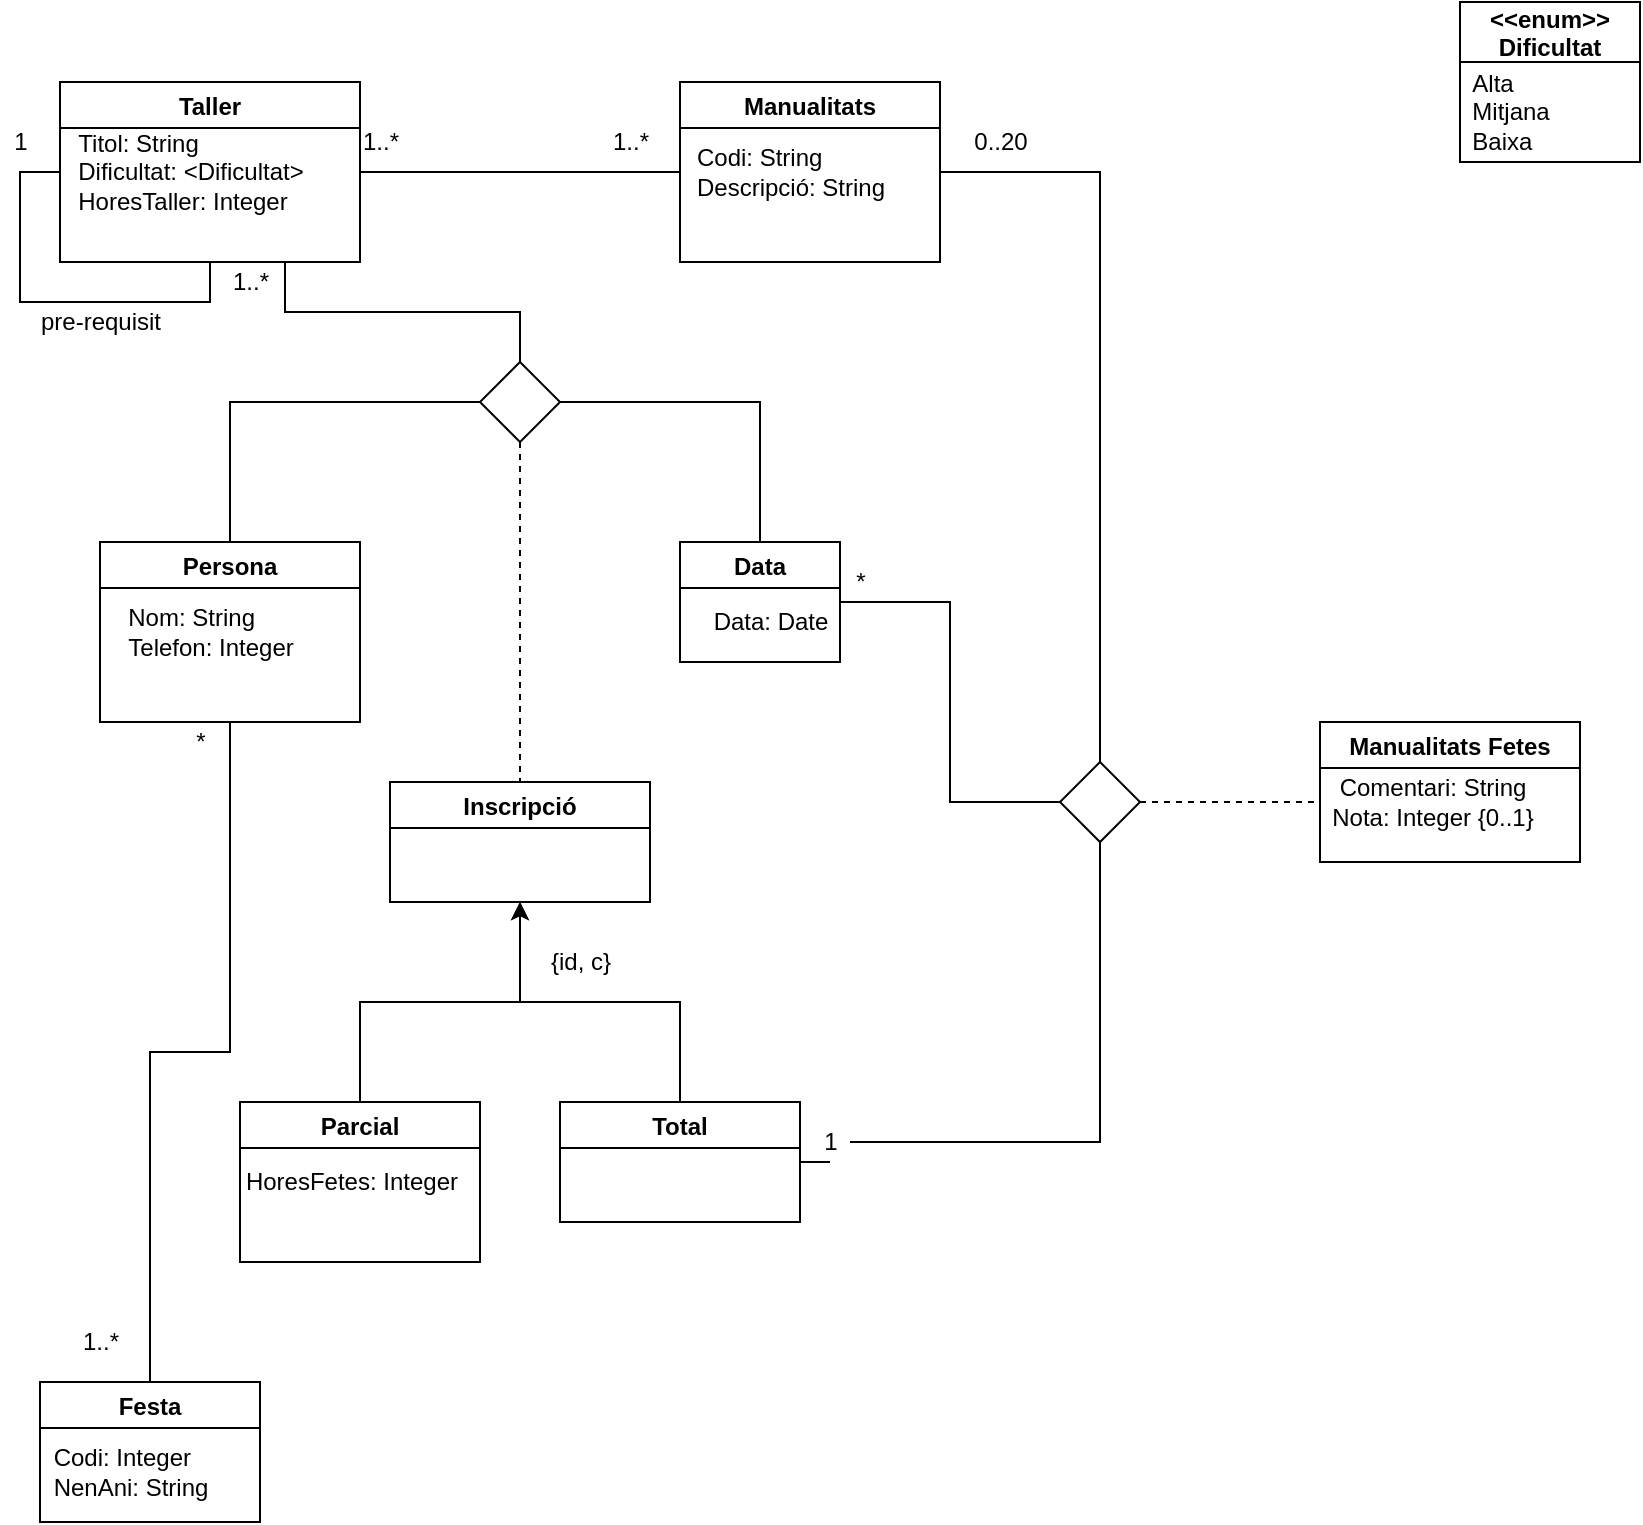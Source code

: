 <mxfile version="17.1.3" type="device"><diagram id="_mbOX_uGCoqwyL11r7Kk" name="Page-1"><mxGraphModel dx="1422" dy="697" grid="1" gridSize="10" guides="1" tooltips="1" connect="1" arrows="1" fold="1" page="1" pageScale="1" pageWidth="850" pageHeight="1100" math="0" shadow="0"><root><mxCell id="0"/><mxCell id="1" parent="0"/><mxCell id="IzhN_ehb92Aic0ySnkAh-12" style="edgeStyle=orthogonalEdgeStyle;rounded=0;orthogonalLoop=1;jettySize=auto;html=1;exitX=1;exitY=0.5;exitDx=0;exitDy=0;entryX=0;entryY=0.5;entryDx=0;entryDy=0;endArrow=none;endFill=0;" parent="1" source="IzhN_ehb92Aic0ySnkAh-1" target="IzhN_ehb92Aic0ySnkAh-5" edge="1"><mxGeometry relative="1" as="geometry"/></mxCell><mxCell id="IzhN_ehb92Aic0ySnkAh-25" style="edgeStyle=orthogonalEdgeStyle;rounded=0;orthogonalLoop=1;jettySize=auto;html=1;exitX=0.75;exitY=1;exitDx=0;exitDy=0;entryX=0.5;entryY=0;entryDx=0;entryDy=0;startArrow=none;startFill=0;endArrow=none;endFill=0;" parent="1" source="IzhN_ehb92Aic0ySnkAh-1" target="IzhN_ehb92Aic0ySnkAh-24" edge="1"><mxGeometry relative="1" as="geometry"/></mxCell><mxCell id="IzhN_ehb92Aic0ySnkAh-1" value="Taller" style="swimlane;" parent="1" vertex="1"><mxGeometry x="50" y="50" width="150" height="90" as="geometry"/></mxCell><mxCell id="IzhN_ehb92Aic0ySnkAh-2" value="&lt;div style=&quot;text-align: justify&quot;&gt;&lt;span&gt;Titol: String&lt;/span&gt;&lt;/div&gt;&lt;div style=&quot;text-align: justify&quot;&gt;Dificultat: &amp;lt;Dificultat&amp;gt;&lt;/div&gt;&lt;div style=&quot;text-align: justify&quot;&gt;HoresTaller: Integer&lt;/div&gt;" style="text;html=1;align=center;verticalAlign=middle;resizable=0;points=[];autosize=1;strokeColor=none;fillColor=none;" parent="IzhN_ehb92Aic0ySnkAh-1" vertex="1"><mxGeometry y="20" width="130" height="50" as="geometry"/></mxCell><mxCell id="IzhN_ehb92Aic0ySnkAh-3" value="&lt;&lt;enum&gt;&gt;&#10;Dificultat" style="swimlane;startSize=30;" parent="1" vertex="1"><mxGeometry x="750" y="10" width="90" height="80" as="geometry"/></mxCell><mxCell id="IzhN_ehb92Aic0ySnkAh-4" value="&lt;div style=&quot;text-align: justify&quot;&gt;Alta&lt;/div&gt;&lt;div style=&quot;text-align: justify&quot;&gt;Mitjana&lt;/div&gt;&lt;div style=&quot;text-align: justify&quot;&gt;Baixa&lt;/div&gt;" style="text;html=1;align=center;verticalAlign=middle;resizable=0;points=[];autosize=1;strokeColor=none;fillColor=none;" parent="IzhN_ehb92Aic0ySnkAh-3" vertex="1"><mxGeometry y="30" width="50" height="50" as="geometry"/></mxCell><mxCell id="IzhN_ehb92Aic0ySnkAh-34" style="edgeStyle=orthogonalEdgeStyle;rounded=0;orthogonalLoop=1;jettySize=auto;html=1;exitX=1;exitY=0.5;exitDx=0;exitDy=0;entryX=0.5;entryY=0;entryDx=0;entryDy=0;startArrow=none;startFill=0;endArrow=none;endFill=0;" parent="1" source="IzhN_ehb92Aic0ySnkAh-5" target="IzhN_ehb92Aic0ySnkAh-33" edge="1"><mxGeometry relative="1" as="geometry"/></mxCell><mxCell id="IzhN_ehb92Aic0ySnkAh-5" value="Manualitats" style="swimlane;" parent="1" vertex="1"><mxGeometry x="360" y="50" width="130" height="90" as="geometry"/></mxCell><mxCell id="IzhN_ehb92Aic0ySnkAh-6" value="&lt;div style=&quot;text-align: justify&quot;&gt;&lt;span&gt;Codi: String&lt;/span&gt;&lt;/div&gt;&lt;div style=&quot;text-align: justify&quot;&gt;Descripció: String&lt;/div&gt;" style="text;html=1;align=center;verticalAlign=middle;resizable=0;points=[];autosize=1;strokeColor=none;fillColor=none;" parent="IzhN_ehb92Aic0ySnkAh-5" vertex="1"><mxGeometry y="30" width="110" height="30" as="geometry"/></mxCell><mxCell id="IzhN_ehb92Aic0ySnkAh-7" style="edgeStyle=orthogonalEdgeStyle;rounded=0;orthogonalLoop=1;jettySize=auto;html=1;exitX=0;exitY=0.5;exitDx=0;exitDy=0;entryX=0.5;entryY=1;entryDx=0;entryDy=0;endArrow=none;endFill=0;" parent="1" source="IzhN_ehb92Aic0ySnkAh-1" target="IzhN_ehb92Aic0ySnkAh-1" edge="1"><mxGeometry relative="1" as="geometry"/></mxCell><mxCell id="IzhN_ehb92Aic0ySnkAh-8" value="1" style="text;html=1;align=center;verticalAlign=middle;resizable=0;points=[];autosize=1;strokeColor=none;fillColor=none;" parent="1" vertex="1"><mxGeometry x="20" y="70" width="20" height="20" as="geometry"/></mxCell><mxCell id="IzhN_ehb92Aic0ySnkAh-9" value="1..*" style="text;html=1;align=center;verticalAlign=middle;resizable=0;points=[];autosize=1;strokeColor=none;fillColor=none;" parent="1" vertex="1"><mxGeometry x="130" y="140" width="30" height="20" as="geometry"/></mxCell><mxCell id="IzhN_ehb92Aic0ySnkAh-10" value="pre-requisit" style="text;html=1;align=center;verticalAlign=middle;resizable=0;points=[];autosize=1;strokeColor=none;fillColor=none;" parent="1" vertex="1"><mxGeometry x="30" y="160" width="80" height="20" as="geometry"/></mxCell><mxCell id="IzhN_ehb92Aic0ySnkAh-13" value="Data" style="swimlane;" parent="1" vertex="1"><mxGeometry x="360" y="280" width="80" height="60" as="geometry"/></mxCell><mxCell id="IzhN_ehb92Aic0ySnkAh-14" value="&lt;div style=&quot;text-align: justify&quot;&gt;Data: Date&lt;/div&gt;" style="text;html=1;align=center;verticalAlign=middle;resizable=0;points=[];autosize=1;strokeColor=none;fillColor=none;" parent="IzhN_ehb92Aic0ySnkAh-13" vertex="1"><mxGeometry x="10" y="30" width="70" height="20" as="geometry"/></mxCell><mxCell id="IzhN_ehb92Aic0ySnkAh-20" style="edgeStyle=orthogonalEdgeStyle;rounded=0;orthogonalLoop=1;jettySize=auto;html=1;exitX=0.5;exitY=1;exitDx=0;exitDy=0;endArrow=none;endFill=0;startArrow=classic;startFill=1;" parent="1" source="IzhN_ehb92Aic0ySnkAh-15" target="IzhN_ehb92Aic0ySnkAh-21" edge="1"><mxGeometry relative="1" as="geometry"><mxPoint x="410" y="550" as="targetPoint"/><Array as="points"><mxPoint x="280" y="510"/><mxPoint x="360" y="510"/></Array></mxGeometry></mxCell><mxCell id="IzhN_ehb92Aic0ySnkAh-22" style="edgeStyle=orthogonalEdgeStyle;rounded=0;orthogonalLoop=1;jettySize=auto;html=1;exitX=0.5;exitY=1;exitDx=0;exitDy=0;startArrow=classic;startFill=1;endArrow=none;endFill=0;" parent="1" source="IzhN_ehb92Aic0ySnkAh-15" target="IzhN_ehb92Aic0ySnkAh-23" edge="1"><mxGeometry relative="1" as="geometry"><mxPoint x="180" y="560" as="targetPoint"/></mxGeometry></mxCell><mxCell id="IzhN_ehb92Aic0ySnkAh-15" value="Inscripció" style="swimlane;" parent="1" vertex="1"><mxGeometry x="215" y="400" width="130" height="60" as="geometry"/></mxCell><mxCell id="IzhN_ehb92Aic0ySnkAh-52" style="edgeStyle=orthogonalEdgeStyle;rounded=0;orthogonalLoop=1;jettySize=auto;html=1;exitX=0.5;exitY=1;exitDx=0;exitDy=0;entryX=0.5;entryY=0;entryDx=0;entryDy=0;startArrow=none;startFill=0;endArrow=none;endFill=0;" parent="1" source="IzhN_ehb92Aic0ySnkAh-18" target="IzhN_ehb92Aic0ySnkAh-50" edge="1"><mxGeometry relative="1" as="geometry"/></mxCell><mxCell id="IzhN_ehb92Aic0ySnkAh-18" value="Persona" style="swimlane;" parent="1" vertex="1"><mxGeometry x="70" y="280" width="130" height="90" as="geometry"/></mxCell><mxCell id="IzhN_ehb92Aic0ySnkAh-19" value="&lt;div style=&quot;text-align: justify&quot;&gt;Nom: String&lt;/div&gt;&lt;div style=&quot;text-align: justify&quot;&gt;Telefon: Integer&lt;/div&gt;" style="text;html=1;align=center;verticalAlign=middle;resizable=0;points=[];autosize=1;strokeColor=none;fillColor=none;" parent="IzhN_ehb92Aic0ySnkAh-18" vertex="1"><mxGeometry x="5" y="30" width="100" height="30" as="geometry"/></mxCell><mxCell id="IzhN_ehb92Aic0ySnkAh-36" style="edgeStyle=orthogonalEdgeStyle;rounded=0;orthogonalLoop=1;jettySize=auto;html=1;exitX=1;exitY=0.5;exitDx=0;exitDy=0;entryX=0.5;entryY=1;entryDx=0;entryDy=0;startArrow=none;startFill=0;endArrow=none;endFill=0;" parent="1" source="IzhN_ehb92Aic0ySnkAh-42" target="IzhN_ehb92Aic0ySnkAh-33" edge="1"><mxGeometry relative="1" as="geometry"/></mxCell><mxCell id="IzhN_ehb92Aic0ySnkAh-21" value="Total" style="swimlane;" parent="1" vertex="1"><mxGeometry x="300" y="560" width="120" height="60" as="geometry"/></mxCell><mxCell id="IzhN_ehb92Aic0ySnkAh-23" value="Parcial" style="swimlane;" parent="1" vertex="1"><mxGeometry x="140" y="560" width="120" height="80" as="geometry"/></mxCell><mxCell id="IzhN_ehb92Aic0ySnkAh-44" value="&lt;div style=&quot;text-align: justify&quot;&gt;&lt;span&gt;HoresFetes: Integer&lt;/span&gt;&lt;/div&gt;" style="text;html=1;align=right;verticalAlign=middle;resizable=0;points=[];autosize=1;strokeColor=none;fillColor=none;" parent="IzhN_ehb92Aic0ySnkAh-23" vertex="1"><mxGeometry x="-10" y="30" width="120" height="20" as="geometry"/></mxCell><mxCell id="IzhN_ehb92Aic0ySnkAh-26" style="edgeStyle=orthogonalEdgeStyle;rounded=0;orthogonalLoop=1;jettySize=auto;html=1;exitX=1;exitY=0.5;exitDx=0;exitDy=0;entryX=0.5;entryY=0;entryDx=0;entryDy=0;startArrow=none;startFill=0;endArrow=none;endFill=0;" parent="1" source="IzhN_ehb92Aic0ySnkAh-24" target="IzhN_ehb92Aic0ySnkAh-13" edge="1"><mxGeometry relative="1" as="geometry"/></mxCell><mxCell id="IzhN_ehb92Aic0ySnkAh-27" style="edgeStyle=orthogonalEdgeStyle;rounded=0;orthogonalLoop=1;jettySize=auto;html=1;exitX=0;exitY=0.5;exitDx=0;exitDy=0;entryX=0.5;entryY=0;entryDx=0;entryDy=0;startArrow=none;startFill=0;endArrow=none;endFill=0;" parent="1" source="IzhN_ehb92Aic0ySnkAh-24" target="IzhN_ehb92Aic0ySnkAh-18" edge="1"><mxGeometry relative="1" as="geometry"/></mxCell><mxCell id="IzhN_ehb92Aic0ySnkAh-28" style="edgeStyle=orthogonalEdgeStyle;rounded=0;orthogonalLoop=1;jettySize=auto;html=1;exitX=0.5;exitY=1;exitDx=0;exitDy=0;entryX=0.5;entryY=0;entryDx=0;entryDy=0;startArrow=none;startFill=0;endArrow=none;endFill=0;dashed=1;" parent="1" source="IzhN_ehb92Aic0ySnkAh-24" target="IzhN_ehb92Aic0ySnkAh-15" edge="1"><mxGeometry relative="1" as="geometry"/></mxCell><mxCell id="IzhN_ehb92Aic0ySnkAh-24" value="" style="rhombus;whiteSpace=wrap;html=1;" parent="1" vertex="1"><mxGeometry x="260" y="190" width="40" height="40" as="geometry"/></mxCell><mxCell id="IzhN_ehb92Aic0ySnkAh-35" style="edgeStyle=orthogonalEdgeStyle;rounded=0;orthogonalLoop=1;jettySize=auto;html=1;exitX=0;exitY=0.5;exitDx=0;exitDy=0;entryX=1;entryY=0.5;entryDx=0;entryDy=0;startArrow=none;startFill=0;endArrow=none;endFill=0;" parent="1" source="IzhN_ehb92Aic0ySnkAh-33" target="IzhN_ehb92Aic0ySnkAh-13" edge="1"><mxGeometry relative="1" as="geometry"/></mxCell><mxCell id="IzhN_ehb92Aic0ySnkAh-37" style="edgeStyle=orthogonalEdgeStyle;rounded=0;orthogonalLoop=1;jettySize=auto;html=1;exitX=1;exitY=0.5;exitDx=0;exitDy=0;startArrow=none;startFill=0;endArrow=none;endFill=0;dashed=1;" parent="1" source="IzhN_ehb92Aic0ySnkAh-33" edge="1"><mxGeometry relative="1" as="geometry"><mxPoint x="680" y="410" as="targetPoint"/></mxGeometry></mxCell><mxCell id="IzhN_ehb92Aic0ySnkAh-33" value="" style="rhombus;whiteSpace=wrap;html=1;" parent="1" vertex="1"><mxGeometry x="550" y="390" width="40" height="40" as="geometry"/></mxCell><mxCell id="IzhN_ehb92Aic0ySnkAh-38" value="Manualitats Fetes" style="swimlane;startSize=23;" parent="1" vertex="1"><mxGeometry x="680" y="370" width="130" height="70" as="geometry"/></mxCell><mxCell id="IzhN_ehb92Aic0ySnkAh-39" value="Comentari: String&lt;br&gt;Nota: Integer {0..1}" style="text;html=1;align=center;verticalAlign=middle;resizable=0;points=[];autosize=1;strokeColor=none;fillColor=none;" parent="IzhN_ehb92Aic0ySnkAh-38" vertex="1"><mxGeometry x="-4" y="25" width="120" height="30" as="geometry"/></mxCell><mxCell id="IzhN_ehb92Aic0ySnkAh-40" value="0..20" style="text;html=1;align=center;verticalAlign=middle;resizable=0;points=[];autosize=1;strokeColor=none;fillColor=none;" parent="1" vertex="1"><mxGeometry x="500" y="70" width="40" height="20" as="geometry"/></mxCell><mxCell id="IzhN_ehb92Aic0ySnkAh-41" value="*" style="text;html=1;align=center;verticalAlign=middle;resizable=0;points=[];autosize=1;strokeColor=none;fillColor=none;" parent="1" vertex="1"><mxGeometry x="440" y="290" width="20" height="20" as="geometry"/></mxCell><mxCell id="IzhN_ehb92Aic0ySnkAh-48" value="1..*" style="text;html=1;align=center;verticalAlign=middle;resizable=0;points=[];autosize=1;strokeColor=none;fillColor=none;" parent="1" vertex="1"><mxGeometry x="195" y="70" width="30" height="20" as="geometry"/></mxCell><mxCell id="IzhN_ehb92Aic0ySnkAh-49" value="1..*" style="text;html=1;align=center;verticalAlign=middle;resizable=0;points=[];autosize=1;strokeColor=none;fillColor=none;" parent="1" vertex="1"><mxGeometry x="320" y="70" width="30" height="20" as="geometry"/></mxCell><mxCell id="IzhN_ehb92Aic0ySnkAh-50" value="Festa" style="swimlane;" parent="1" vertex="1"><mxGeometry x="40" y="700" width="110" height="70" as="geometry"/></mxCell><mxCell id="IzhN_ehb92Aic0ySnkAh-51" value="&lt;div style=&quot;text-align: justify&quot;&gt;Codi: Integer&lt;/div&gt;&lt;div style=&quot;text-align: justify&quot;&gt;NenAni: String&lt;/div&gt;" style="text;html=1;align=center;verticalAlign=middle;resizable=0;points=[];autosize=1;strokeColor=none;fillColor=none;" parent="IzhN_ehb92Aic0ySnkAh-50" vertex="1"><mxGeometry y="30" width="90" height="30" as="geometry"/></mxCell><mxCell id="IzhN_ehb92Aic0ySnkAh-53" value="*" style="text;html=1;align=center;verticalAlign=middle;resizable=0;points=[];autosize=1;strokeColor=none;fillColor=none;" parent="1" vertex="1"><mxGeometry x="110" y="370" width="20" height="20" as="geometry"/></mxCell><mxCell id="IzhN_ehb92Aic0ySnkAh-54" value="1..*" style="text;html=1;align=center;verticalAlign=middle;resizable=0;points=[];autosize=1;strokeColor=none;fillColor=none;" parent="1" vertex="1"><mxGeometry x="55" y="670" width="30" height="20" as="geometry"/></mxCell><mxCell id="IzhN_ehb92Aic0ySnkAh-42" value="1" style="text;html=1;align=center;verticalAlign=middle;resizable=0;points=[];autosize=1;strokeColor=none;fillColor=none;" parent="1" vertex="1"><mxGeometry x="425" y="570" width="20" height="20" as="geometry"/></mxCell><mxCell id="IzhN_ehb92Aic0ySnkAh-55" value="" style="edgeStyle=orthogonalEdgeStyle;rounded=0;orthogonalLoop=1;jettySize=auto;html=1;exitX=1;exitY=0.5;exitDx=0;exitDy=0;entryX=0.5;entryY=1;entryDx=0;entryDy=0;startArrow=none;startFill=0;endArrow=none;endFill=0;" parent="1" source="IzhN_ehb92Aic0ySnkAh-21" target="IzhN_ehb92Aic0ySnkAh-42" edge="1"><mxGeometry relative="1" as="geometry"><mxPoint x="420" y="590" as="sourcePoint"/><mxPoint x="570" y="430" as="targetPoint"/></mxGeometry></mxCell><mxCell id="FPIekZdzMZmtCITWo2ts-1" value="{id, c}" style="text;html=1;align=center;verticalAlign=middle;resizable=0;points=[];autosize=1;strokeColor=none;fillColor=none;" parent="1" vertex="1"><mxGeometry x="285" y="480" width="50" height="20" as="geometry"/></mxCell></root></mxGraphModel></diagram></mxfile>